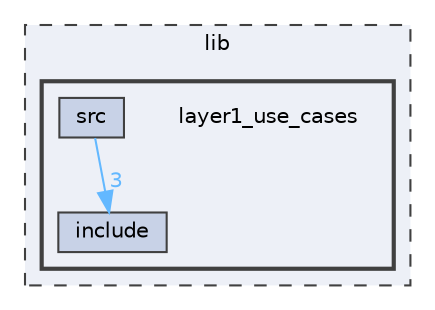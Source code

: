 digraph "lib/layer1_use_cases"
{
 // LATEX_PDF_SIZE
  bgcolor="transparent";
  edge [fontname=Helvetica,fontsize=10,labelfontname=Helvetica,labelfontsize=10];
  node [fontname=Helvetica,fontsize=10,shape=box,height=0.2,width=0.4];
  compound=true
  subgraph clusterdir_97aefd0d527b934f1d99a682da8fe6a9 {
    graph [ bgcolor="#edf0f7", pencolor="grey25", label="lib", fontname=Helvetica,fontsize=10 style="filled,dashed", URL="dir_97aefd0d527b934f1d99a682da8fe6a9.xhtml",tooltip=""]
  subgraph clusterdir_bc8d9efccb68c9442e5dc466270ac2ea {
    graph [ bgcolor="#edf0f7", pencolor="grey25", label="", fontname=Helvetica,fontsize=10 style="filled,bold", URL="dir_bc8d9efccb68c9442e5dc466270ac2ea.xhtml",tooltip=""]
    dir_bc8d9efccb68c9442e5dc466270ac2ea [shape=plaintext, label="layer1_use_cases"];
  dir_e00cb76f2f7b7cac5e74a789c47d6ea8 [label="include", fillcolor="#c8d2e7", color="grey25", style="filled", URL="dir_e00cb76f2f7b7cac5e74a789c47d6ea8.xhtml",tooltip=""];
  dir_2cf2900545e40fdaff2bf17f1fd3d63c [label="src", fillcolor="#c8d2e7", color="grey25", style="filled", URL="dir_2cf2900545e40fdaff2bf17f1fd3d63c.xhtml",tooltip=""];
  }
  }
  dir_2cf2900545e40fdaff2bf17f1fd3d63c->dir_e00cb76f2f7b7cac5e74a789c47d6ea8 [headlabel="3", labeldistance=1.5 headhref="dir_000009_000001.xhtml" href="dir_000009_000001.xhtml" color="steelblue1" fontcolor="steelblue1"];
}
